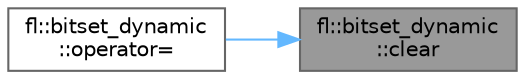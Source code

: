 digraph "fl::bitset_dynamic::clear"
{
 // INTERACTIVE_SVG=YES
 // LATEX_PDF_SIZE
  bgcolor="transparent";
  edge [fontname=Helvetica,fontsize=10,labelfontname=Helvetica,labelfontsize=10];
  node [fontname=Helvetica,fontsize=10,shape=box,height=0.2,width=0.4];
  rankdir="RL";
  Node1 [id="Node000001",label="fl::bitset_dynamic\l::clear",height=0.2,width=0.4,color="gray40", fillcolor="grey60", style="filled", fontcolor="black",tooltip=" "];
  Node1 -> Node2 [id="edge1_Node000001_Node000002",dir="back",color="steelblue1",style="solid",tooltip=" "];
  Node2 [id="Node000002",label="fl::bitset_dynamic\l::operator=",height=0.2,width=0.4,color="grey40", fillcolor="white", style="filled",URL="$d3/d56/classfl_1_1bitset__dynamic_a06fb4e070404f6a910232188ed97c438.html#a06fb4e070404f6a910232188ed97c438",tooltip=" "];
}
